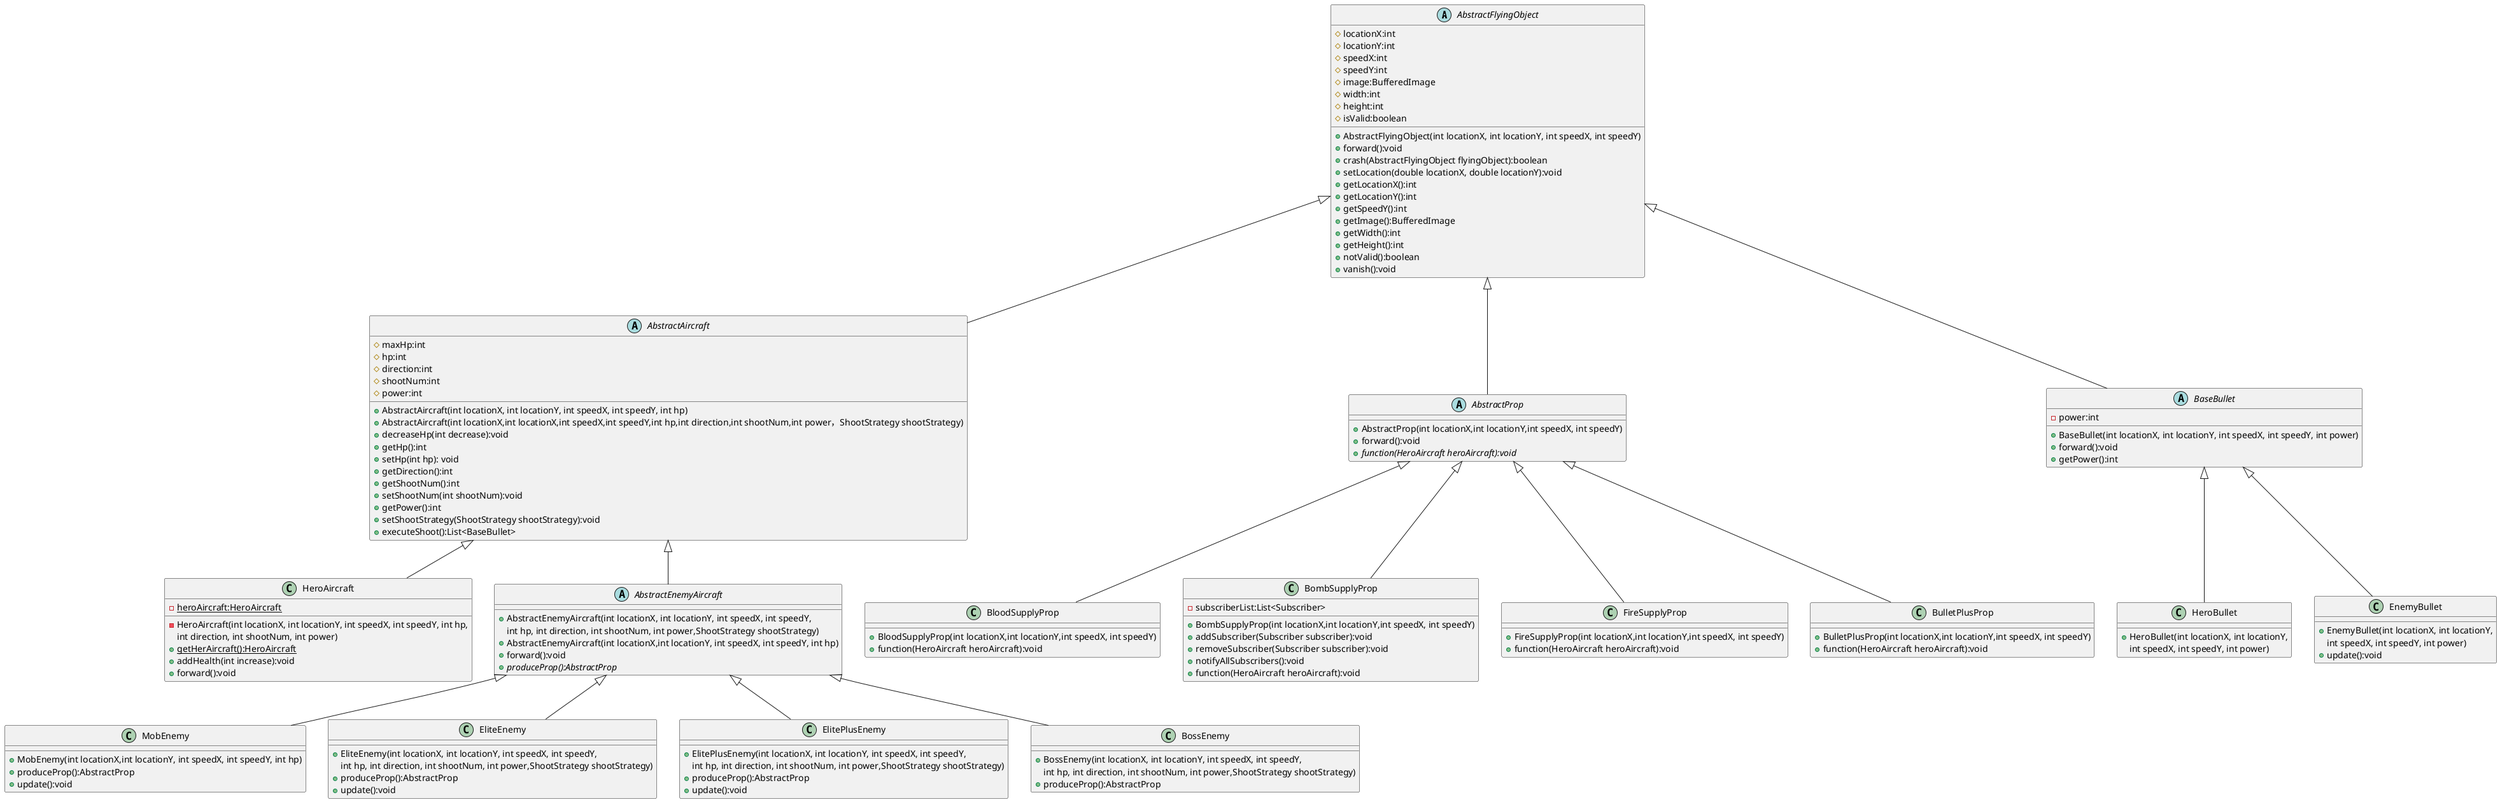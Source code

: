 @startuml
'https://plantuml.com/class-diagram

abstract class AbstractFlyingObject
{
    # locationX:int
    # locationY:int
    # speedX:int
    # speedY:int
    # image:BufferedImage
    # width:int
    # height:int
    # isValid:boolean

    + AbstractFlyingObject(int locationX, int locationY, int speedX, int speedY)
    + forward():void
    + crash(AbstractFlyingObject flyingObject):boolean
    + setLocation(double locationX, double locationY):void
    + getLocationX():int
    + getLocationY():int
    + getSpeedY():int
    + getImage():BufferedImage
    + getWidth():int
    + getHeight():int
    + notValid():boolean
    + vanish():void
}
abstract class AbstractAircraft
{
	# maxHp:int
    # hp:int
    # direction:int
    # shootNum:int
    # power:int
    + AbstractAircraft(int locationX, int locationY, int speedX, int speedY, int hp)
    + AbstractAircraft(int locationX,int locationX,int speedX,int speedY,int hp,int direction,int shootNum,int power，ShootStrategy shootStrategy)
    + decreaseHp(int decrease):void
    + getHp():int
    + setHp(int hp): void
    + getDirection():int
    + getShootNum():int
    + setShootNum(int shootNum):void
    + getPower():int
    + setShootStrategy(ShootStrategy shootStrategy):void
    + executeShoot():List<BaseBullet>
 }
AbstractFlyingObject <|-- AbstractAircraft
class HeroAircraft{
    - {static} heroAircraft:HeroAircraft
    - HeroAircraft(int locationX, int locationY, int speedX, int speedY, int hp,
                      int direction, int shootNum, int power)
    + {static}getHerAircraft():HeroAircraft
    + addHealth(int increase):void
    + forward():void
}
AbstractAircraft <|-- HeroAircraft
abstract class AbstractEnemyAircraft {
    + AbstractEnemyAircraft(int locationX, int locationY, int speedX, int speedY,
                        int hp, int direction, int shootNum, int power,ShootStrategy shootStrategy)
    + AbstractEnemyAircraft(int locationX,int locationY, int speedX, int speedY, int hp)
    + forward():void
    + {abstract} produceProp():AbstractProp
}
AbstractAircraft <|-- AbstractEnemyAircraft
class MobEnemy{
    + MobEnemy(int locationX,int locationY, int speedX, int speedY, int hp)
    + produceProp():AbstractProp
    + update():void
}
AbstractEnemyAircraft <|-- MobEnemy
class EliteEnemy{
    + EliteEnemy(int locationX, int locationY, int speedX, int speedY,
                int hp, int direction, int shootNum, int power,ShootStrategy shootStrategy)
    + produceProp():AbstractProp
    + update():void
}
AbstractEnemyAircraft <|-- EliteEnemy
class ElitePlusEnemy{
    + ElitePlusEnemy(int locationX, int locationY, int speedX, int speedY,
                int hp, int direction, int shootNum, int power,ShootStrategy shootStrategy)
    + produceProp():AbstractProp
    + update():void
}
AbstractEnemyAircraft <|-- ElitePlusEnemy
class BossEnemy{
    + BossEnemy(int locationX, int locationY, int speedX, int speedY,
                int hp, int direction, int shootNum, int power,ShootStrategy shootStrategy)
    + produceProp():AbstractProp
}
AbstractEnemyAircraft <|-- BossEnemy

abstract class AbstractProp {
    + AbstractProp(int locationX,int locationY,int speedX, int speedY)
    + forward():void
    + {abstract} function(HeroAircraft heroAircraft):void
}
class BloodSupplyProp{
    + BloodSupplyProp(int locationX,int locationY,int speedX, int speedY)
    + function(HeroAircraft heroAircraft):void
}
AbstractProp <|-- BloodSupplyProp
class BombSupplyProp{
    - subscriberList:List<Subscriber>
    + BombSupplyProp(int locationX,int locationY,int speedX, int speedY)
    + addSubscriber(Subscriber subscriber):void
    + removeSubscriber(Subscriber subscriber):void
    + notifyAllSubscribers():void
    + function(HeroAircraft heroAircraft):void
}
AbstractProp <|-- BombSupplyProp
class FireSupplyProp{
    + FireSupplyProp(int locationX,int locationY,int speedX, int speedY)
    + function(HeroAircraft heroAircraft):void
}
AbstractProp <|-- FireSupplyProp
class BulletPlusProp{
    + BulletPlusProp(int locationX,int locationY,int speedX, int speedY)
    + function(HeroAircraft heroAircraft):void
}
AbstractProp <|-- BulletPlusProp
AbstractFlyingObject <|-- AbstractProp
abstract class BaseBullet
{
    - power:int
    + BaseBullet(int locationX, int locationY, int speedX, int speedY, int power)
    + forward():void
	+ getPower():int
}

class HeroBullet {
    + HeroBullet(int locationX, int locationY,
     int speedX, int speedY, int power)
}

class EnemyBullet {
    + EnemyBullet(int locationX, int locationY,
     int speedX, int speedY, int power)
    + update():void
}
AbstractFlyingObject <|-- BaseBullet
BaseBullet <|-- HeroBullet
BaseBullet <|-- EnemyBullet
@enduml